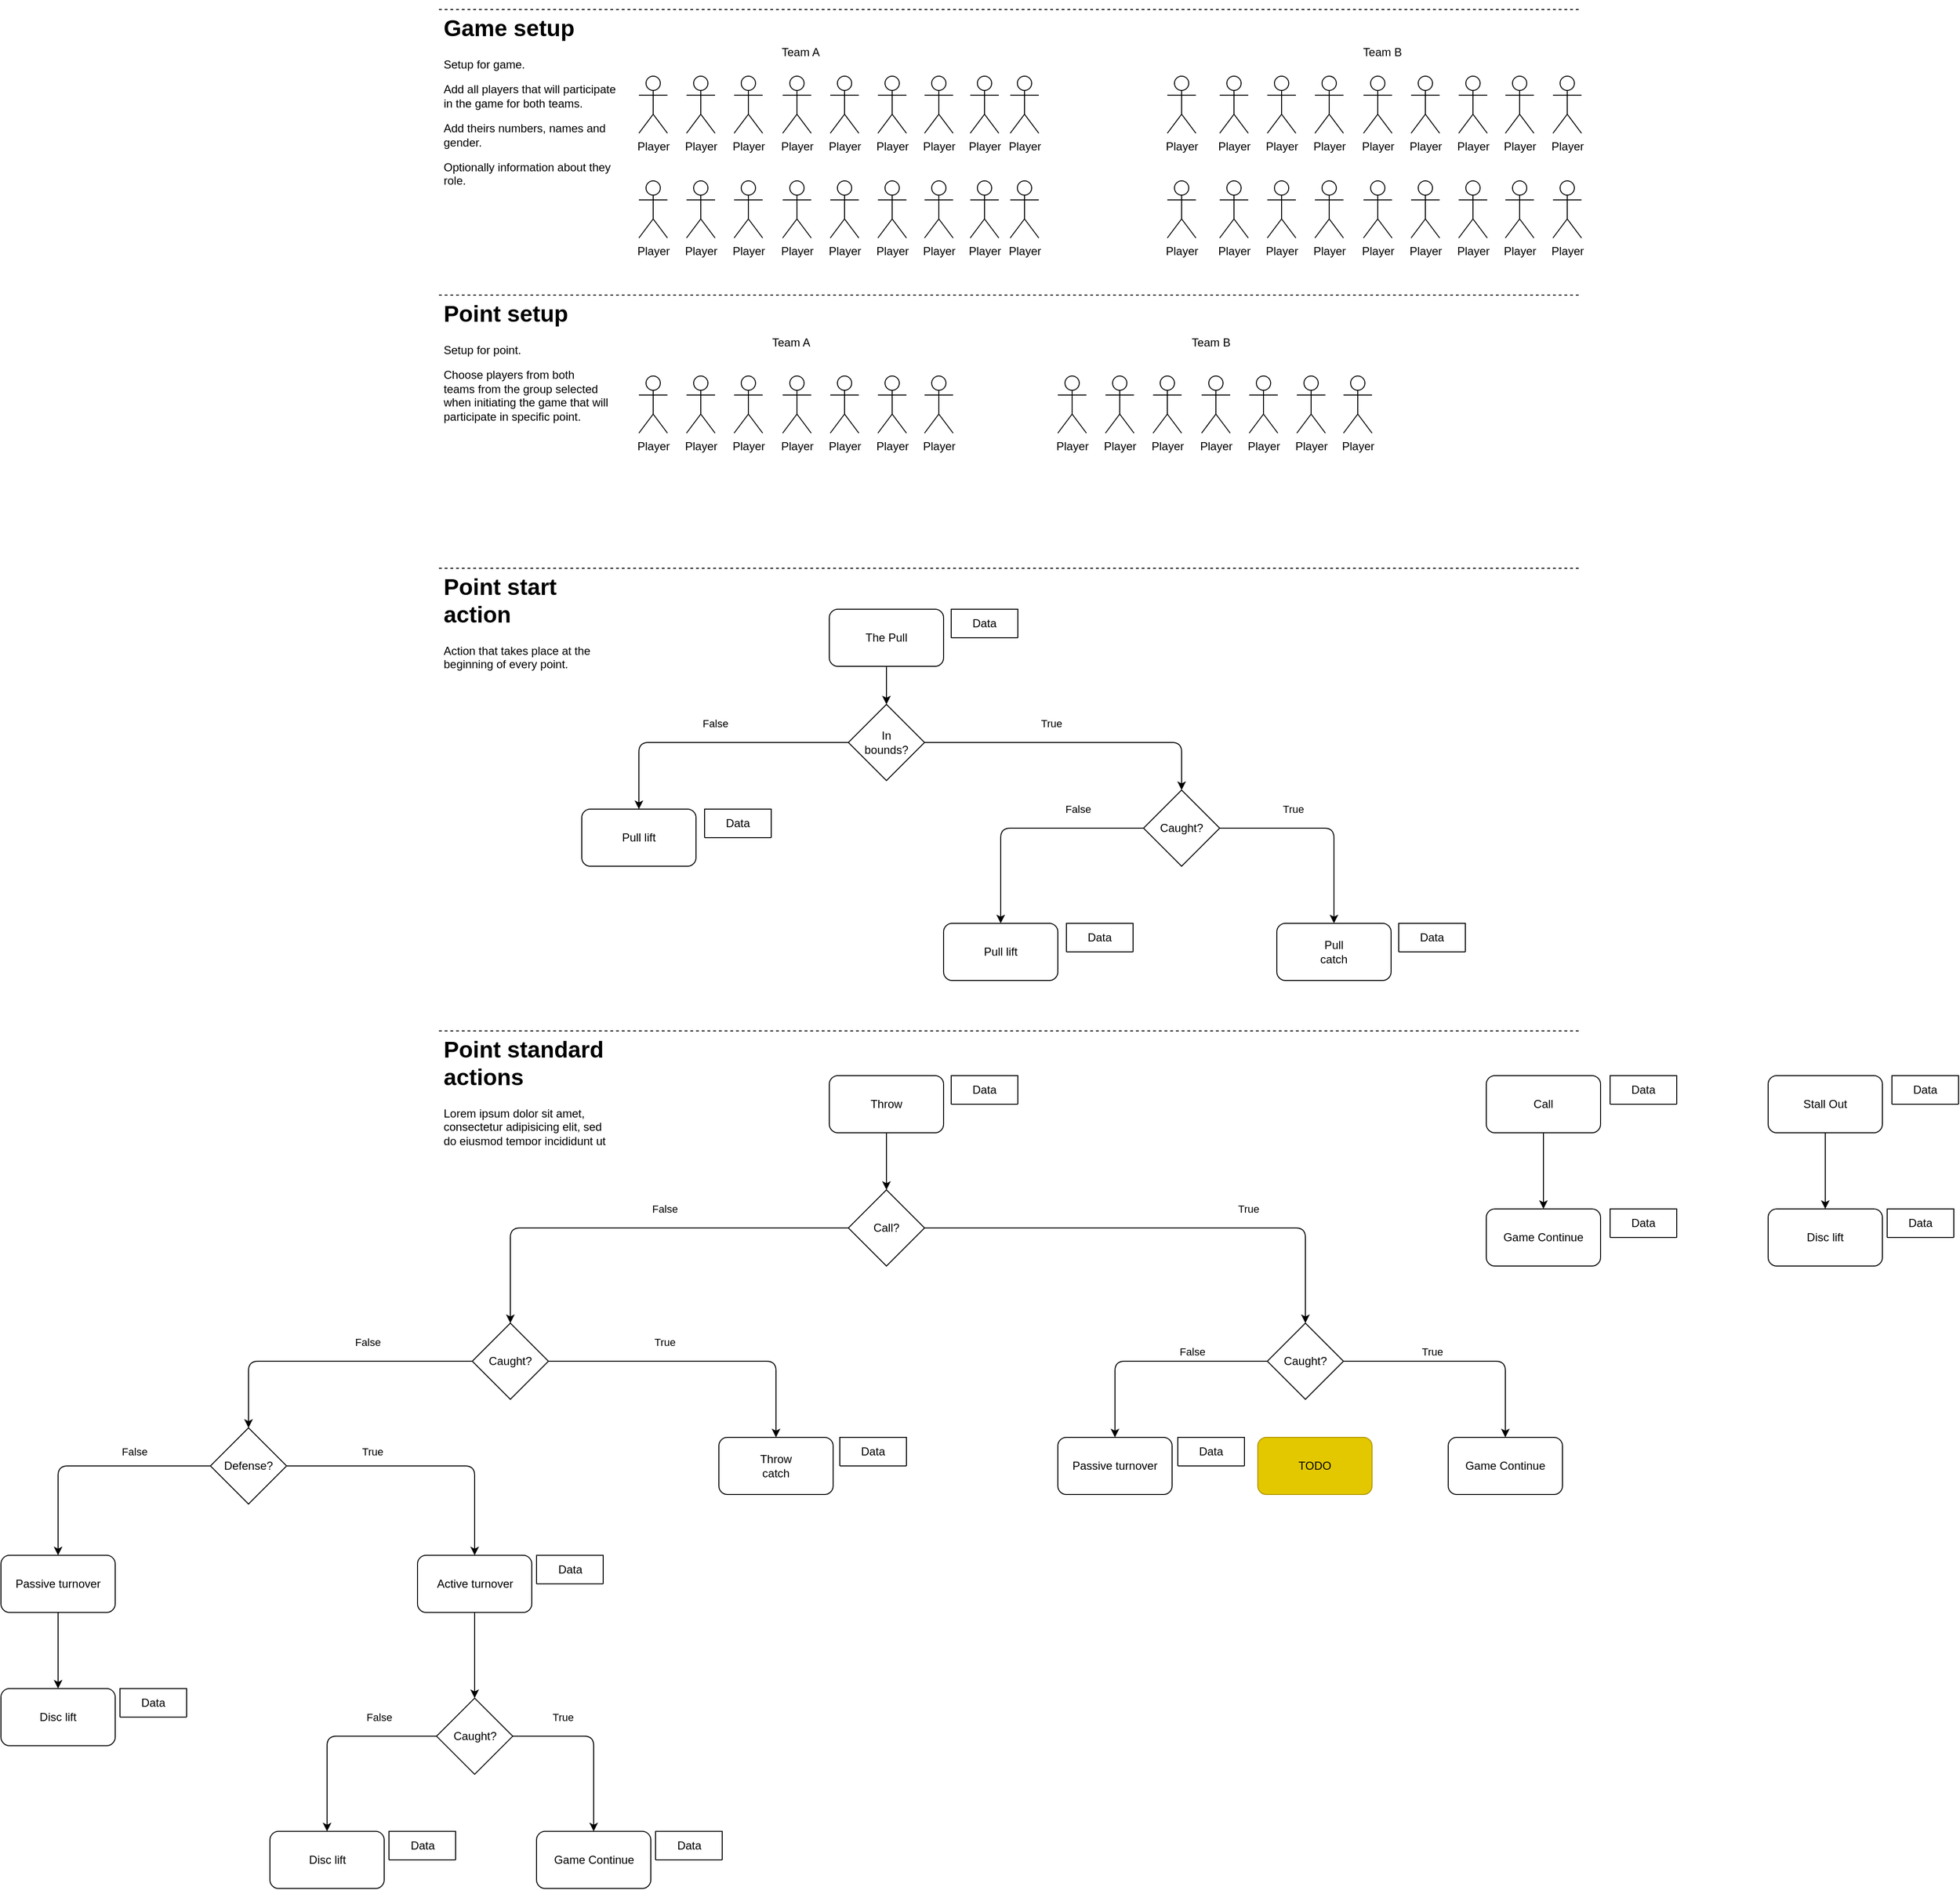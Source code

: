 <mxfile>
    <diagram id="TsnM5-IJDgOnN48OshSX" name="Overview">
        <mxGraphModel dx="3252" dy="2976" grid="1" gridSize="10" guides="1" tooltips="1" connect="1" arrows="1" fold="1" page="0" pageScale="1" pageWidth="827" pageHeight="1169" math="0" shadow="0">
            <root>
                <mxCell id="0"/>
                <mxCell id="1" parent="0"/>
                <mxCell id="7ix2KAI7kCTPjR5zb3OR-1" value="&lt;h1&gt;Point start action&lt;/h1&gt;&lt;p&gt;Action that takes place at the beginning of every point.&lt;/p&gt;" style="text;html=1;strokeColor=none;fillColor=none;spacing=5;spacingTop=-20;whiteSpace=wrap;overflow=hidden;rounded=0;" vertex="1" parent="1">
                    <mxGeometry x="110" y="117" width="190" height="120" as="geometry"/>
                </mxCell>
                <mxCell id="7ix2KAI7kCTPjR5zb3OR-10" style="edgeStyle=orthogonalEdgeStyle;html=1;entryX=0.5;entryY=0;entryDx=0;entryDy=0;exitX=0;exitY=0.5;exitDx=0;exitDy=0;" edge="1" parent="1" source="7ix2KAI7kCTPjR5zb3OR-21" target="7ix2KAI7kCTPjR5zb3OR-3">
                    <mxGeometry relative="1" as="geometry">
                        <Array as="points">
                            <mxPoint x="320" y="300"/>
                        </Array>
                    </mxGeometry>
                </mxCell>
                <mxCell id="7ix2KAI7kCTPjR5zb3OR-25" value="False" style="edgeLabel;html=1;align=center;verticalAlign=middle;resizable=0;points=[];" vertex="1" connectable="0" parent="7ix2KAI7kCTPjR5zb3OR-10">
                    <mxGeometry x="-0.432" y="3" relative="1" as="geometry">
                        <mxPoint x="-58" y="-23" as="offset"/>
                    </mxGeometry>
                </mxCell>
                <mxCell id="7ix2KAI7kCTPjR5zb3OR-22" style="edgeStyle=orthogonalEdgeStyle;html=1;entryX=0.5;entryY=0;entryDx=0;entryDy=0;" edge="1" parent="1" source="7ix2KAI7kCTPjR5zb3OR-2" target="7ix2KAI7kCTPjR5zb3OR-21">
                    <mxGeometry relative="1" as="geometry"/>
                </mxCell>
                <mxCell id="7ix2KAI7kCTPjR5zb3OR-2" value="The Pull" style="rounded=1;whiteSpace=wrap;html=1;" vertex="1" parent="1">
                    <mxGeometry x="520" y="160" width="120" height="60" as="geometry"/>
                </mxCell>
                <mxCell id="7ix2KAI7kCTPjR5zb3OR-3" value="Pull lift" style="rounded=1;whiteSpace=wrap;html=1;" vertex="1" parent="1">
                    <mxGeometry x="260" y="370" width="120" height="60" as="geometry"/>
                </mxCell>
                <mxCell id="7ix2KAI7kCTPjR5zb3OR-4" value="Data" style="swimlane;fontStyle=0;childLayout=stackLayout;horizontal=1;startSize=30;horizontalStack=0;resizeParent=1;resizeParentMax=0;resizeLast=0;collapsible=1;marginBottom=0;whiteSpace=wrap;html=1;" vertex="1" collapsed="1" parent="1">
                    <mxGeometry x="648" y="160" width="70" height="30" as="geometry">
                        <mxRectangle x="660" y="160" width="140" height="120" as="alternateBounds"/>
                    </mxGeometry>
                </mxCell>
                <mxCell id="7ix2KAI7kCTPjR5zb3OR-5" value="team:str" style="text;strokeColor=none;fillColor=none;align=left;verticalAlign=middle;spacingLeft=4;spacingRight=4;overflow=hidden;points=[[0,0.5],[1,0.5]];portConstraint=eastwest;rotatable=0;whiteSpace=wrap;html=1;" vertex="1" parent="7ix2KAI7kCTPjR5zb3OR-4">
                    <mxGeometry y="30" width="140" height="30" as="geometry"/>
                </mxCell>
                <mxCell id="7ix2KAI7kCTPjR5zb3OR-9" value="player:int" style="text;strokeColor=none;fillColor=none;align=left;verticalAlign=middle;spacingLeft=4;spacingRight=4;overflow=hidden;points=[[0,0.5],[1,0.5]];portConstraint=eastwest;rotatable=0;whiteSpace=wrap;html=1;" vertex="1" parent="7ix2KAI7kCTPjR5zb3OR-4">
                    <mxGeometry y="60" width="140" height="30" as="geometry"/>
                </mxCell>
                <mxCell id="7ix2KAI7kCTPjR5zb3OR-8" value="in_bounds:bool" style="text;strokeColor=none;fillColor=none;align=left;verticalAlign=middle;spacingLeft=4;spacingRight=4;overflow=hidden;points=[[0,0.5],[1,0.5]];portConstraint=eastwest;rotatable=0;whiteSpace=wrap;html=1;" vertex="1" parent="7ix2KAI7kCTPjR5zb3OR-4">
                    <mxGeometry y="90" width="140" height="30" as="geometry"/>
                </mxCell>
                <mxCell id="7ix2KAI7kCTPjR5zb3OR-11" value="Pull &lt;br&gt;catch" style="rounded=1;whiteSpace=wrap;html=1;" vertex="1" parent="1">
                    <mxGeometry x="990" y="490" width="120" height="60" as="geometry"/>
                </mxCell>
                <mxCell id="7ix2KAI7kCTPjR5zb3OR-13" value="Data" style="swimlane;fontStyle=0;childLayout=stackLayout;horizontal=1;startSize=30;horizontalStack=0;resizeParent=1;resizeParentMax=0;resizeLast=0;collapsible=1;marginBottom=0;whiteSpace=wrap;html=1;" vertex="1" collapsed="1" parent="1">
                    <mxGeometry x="1118" y="490" width="70" height="30" as="geometry">
                        <mxRectangle x="1118" y="490" width="140" height="90" as="alternateBounds"/>
                    </mxGeometry>
                </mxCell>
                <mxCell id="7ix2KAI7kCTPjR5zb3OR-14" value="team:str" style="text;strokeColor=none;fillColor=none;align=left;verticalAlign=middle;spacingLeft=4;spacingRight=4;overflow=hidden;points=[[0,0.5],[1,0.5]];portConstraint=eastwest;rotatable=0;whiteSpace=wrap;html=1;" vertex="1" parent="7ix2KAI7kCTPjR5zb3OR-13">
                    <mxGeometry y="30" width="140" height="30" as="geometry"/>
                </mxCell>
                <mxCell id="7ix2KAI7kCTPjR5zb3OR-15" value="player:int" style="text;strokeColor=none;fillColor=none;align=left;verticalAlign=middle;spacingLeft=4;spacingRight=4;overflow=hidden;points=[[0,0.5],[1,0.5]];portConstraint=eastwest;rotatable=0;whiteSpace=wrap;html=1;" vertex="1" parent="7ix2KAI7kCTPjR5zb3OR-13">
                    <mxGeometry y="60" width="140" height="30" as="geometry"/>
                </mxCell>
                <mxCell id="7ix2KAI7kCTPjR5zb3OR-17" value="Data" style="swimlane;fontStyle=0;childLayout=stackLayout;horizontal=1;startSize=30;horizontalStack=0;resizeParent=1;resizeParentMax=0;resizeLast=0;collapsible=1;marginBottom=0;whiteSpace=wrap;html=1;" vertex="1" collapsed="1" parent="1">
                    <mxGeometry x="389" y="370" width="70" height="30" as="geometry">
                        <mxRectangle x="389" y="370" width="140" height="120" as="alternateBounds"/>
                    </mxGeometry>
                </mxCell>
                <mxCell id="7ix2KAI7kCTPjR5zb3OR-18" value="team:str" style="text;strokeColor=none;fillColor=none;align=left;verticalAlign=middle;spacingLeft=4;spacingRight=4;overflow=hidden;points=[[0,0.5],[1,0.5]];portConstraint=eastwest;rotatable=0;whiteSpace=wrap;html=1;" vertex="1" parent="7ix2KAI7kCTPjR5zb3OR-17">
                    <mxGeometry y="30" width="140" height="30" as="geometry"/>
                </mxCell>
                <mxCell id="7ix2KAI7kCTPjR5zb3OR-19" value="player:int" style="text;strokeColor=none;fillColor=none;align=left;verticalAlign=middle;spacingLeft=4;spacingRight=4;overflow=hidden;points=[[0,0.5],[1,0.5]];portConstraint=eastwest;rotatable=0;whiteSpace=wrap;html=1;" vertex="1" parent="7ix2KAI7kCTPjR5zb3OR-17">
                    <mxGeometry y="60" width="140" height="30" as="geometry"/>
                </mxCell>
                <mxCell id="7ix2KAI7kCTPjR5zb3OR-20" value="brick:bool" style="text;strokeColor=none;fillColor=none;align=left;verticalAlign=middle;spacingLeft=4;spacingRight=4;overflow=hidden;points=[[0,0.5],[1,0.5]];portConstraint=eastwest;rotatable=0;whiteSpace=wrap;html=1;" vertex="1" parent="7ix2KAI7kCTPjR5zb3OR-17">
                    <mxGeometry y="90" width="140" height="30" as="geometry"/>
                </mxCell>
                <mxCell id="7ix2KAI7kCTPjR5zb3OR-34" value="" style="edgeStyle=orthogonalEdgeStyle;html=1;" edge="1" parent="1" source="7ix2KAI7kCTPjR5zb3OR-21" target="7ix2KAI7kCTPjR5zb3OR-33">
                    <mxGeometry relative="1" as="geometry"/>
                </mxCell>
                <mxCell id="7ix2KAI7kCTPjR5zb3OR-35" value="True" style="edgeLabel;html=1;align=center;verticalAlign=middle;resizable=0;points=[];" vertex="1" connectable="0" parent="7ix2KAI7kCTPjR5zb3OR-34">
                    <mxGeometry x="-0.173" y="4" relative="1" as="geometry">
                        <mxPoint y="-16" as="offset"/>
                    </mxGeometry>
                </mxCell>
                <mxCell id="7ix2KAI7kCTPjR5zb3OR-21" value="In &lt;br&gt;bounds?" style="rhombus;whiteSpace=wrap;html=1;" vertex="1" parent="1">
                    <mxGeometry x="540" y="260" width="80" height="80" as="geometry"/>
                </mxCell>
                <mxCell id="7ix2KAI7kCTPjR5zb3OR-26" value="Pull lift" style="rounded=1;whiteSpace=wrap;html=1;" vertex="1" parent="1">
                    <mxGeometry x="640" y="490" width="120" height="60" as="geometry"/>
                </mxCell>
                <mxCell id="7ix2KAI7kCTPjR5zb3OR-27" value="Data" style="swimlane;fontStyle=0;childLayout=stackLayout;horizontal=1;startSize=30;horizontalStack=0;resizeParent=1;resizeParentMax=0;resizeLast=0;collapsible=1;marginBottom=0;whiteSpace=wrap;html=1;" vertex="1" collapsed="1" parent="1">
                    <mxGeometry x="769" y="490" width="70" height="30" as="geometry">
                        <mxRectangle x="769" y="490" width="140" height="90" as="alternateBounds"/>
                    </mxGeometry>
                </mxCell>
                <mxCell id="7ix2KAI7kCTPjR5zb3OR-28" value="team:str" style="text;strokeColor=none;fillColor=none;align=left;verticalAlign=middle;spacingLeft=4;spacingRight=4;overflow=hidden;points=[[0,0.5],[1,0.5]];portConstraint=eastwest;rotatable=0;whiteSpace=wrap;html=1;" vertex="1" parent="7ix2KAI7kCTPjR5zb3OR-27">
                    <mxGeometry y="30" width="140" height="30" as="geometry"/>
                </mxCell>
                <mxCell id="7ix2KAI7kCTPjR5zb3OR-29" value="player:int" style="text;strokeColor=none;fillColor=none;align=left;verticalAlign=middle;spacingLeft=4;spacingRight=4;overflow=hidden;points=[[0,0.5],[1,0.5]];portConstraint=eastwest;rotatable=0;whiteSpace=wrap;html=1;" vertex="1" parent="7ix2KAI7kCTPjR5zb3OR-27">
                    <mxGeometry y="60" width="140" height="30" as="geometry"/>
                </mxCell>
                <mxCell id="7ix2KAI7kCTPjR5zb3OR-36" style="edgeStyle=orthogonalEdgeStyle;html=1;entryX=0.5;entryY=0;entryDx=0;entryDy=0;" edge="1" parent="1" source="7ix2KAI7kCTPjR5zb3OR-33" target="7ix2KAI7kCTPjR5zb3OR-26">
                    <mxGeometry relative="1" as="geometry"/>
                </mxCell>
                <mxCell id="7ix2KAI7kCTPjR5zb3OR-37" value="False" style="edgeLabel;html=1;align=center;verticalAlign=middle;resizable=0;points=[];" vertex="1" connectable="0" parent="7ix2KAI7kCTPjR5zb3OR-36">
                    <mxGeometry x="-0.227" y="-1" relative="1" as="geometry">
                        <mxPoint x="27" y="-19" as="offset"/>
                    </mxGeometry>
                </mxCell>
                <mxCell id="7ix2KAI7kCTPjR5zb3OR-38" style="edgeStyle=orthogonalEdgeStyle;html=1;" edge="1" parent="1" source="7ix2KAI7kCTPjR5zb3OR-33" target="7ix2KAI7kCTPjR5zb3OR-11">
                    <mxGeometry relative="1" as="geometry"/>
                </mxCell>
                <mxCell id="7ix2KAI7kCTPjR5zb3OR-39" value="True" style="edgeLabel;html=1;align=center;verticalAlign=middle;resizable=0;points=[];" vertex="1" connectable="0" parent="7ix2KAI7kCTPjR5zb3OR-38">
                    <mxGeometry x="-0.299" y="3" relative="1" as="geometry">
                        <mxPoint y="-17" as="offset"/>
                    </mxGeometry>
                </mxCell>
                <mxCell id="7ix2KAI7kCTPjR5zb3OR-33" value="Caught?" style="rhombus;whiteSpace=wrap;html=1;" vertex="1" parent="1">
                    <mxGeometry x="850" y="350" width="80" height="80" as="geometry"/>
                </mxCell>
                <mxCell id="7ix2KAI7kCTPjR5zb3OR-40" value="&lt;h1&gt;Point standard actions&lt;/h1&gt;&lt;p&gt;Lorem ipsum dolor sit amet, consectetur adipisicing elit, sed do eiusmod tempor incididunt ut labore et dolore magna aliqua.&lt;/p&gt;" style="text;html=1;strokeColor=none;fillColor=none;spacing=5;spacingTop=-20;whiteSpace=wrap;overflow=hidden;rounded=0;" vertex="1" parent="1">
                    <mxGeometry x="110" y="603" width="190" height="120" as="geometry"/>
                </mxCell>
                <mxCell id="7ix2KAI7kCTPjR5zb3OR-59" style="edgeStyle=orthogonalEdgeStyle;html=1;entryX=0.5;entryY=0;entryDx=0;entryDy=0;" edge="1" parent="1" source="7ix2KAI7kCTPjR5zb3OR-42" target="7ix2KAI7kCTPjR5zb3OR-108">
                    <mxGeometry relative="1" as="geometry"/>
                </mxCell>
                <mxCell id="7ix2KAI7kCTPjR5zb3OR-42" value="Throw" style="rounded=1;whiteSpace=wrap;html=1;gradientColor=none;" vertex="1" parent="1">
                    <mxGeometry x="520" y="650" width="120" height="60" as="geometry"/>
                </mxCell>
                <mxCell id="7ix2KAI7kCTPjR5zb3OR-120" style="edgeStyle=orthogonalEdgeStyle;html=1;" edge="1" parent="1" source="7ix2KAI7kCTPjR5zb3OR-43" target="7ix2KAI7kCTPjR5zb3OR-116">
                    <mxGeometry relative="1" as="geometry"/>
                </mxCell>
                <mxCell id="7ix2KAI7kCTPjR5zb3OR-43" value="Stall Out" style="rounded=1;whiteSpace=wrap;html=1;" vertex="1" parent="1">
                    <mxGeometry x="1506" y="650" width="120" height="60" as="geometry"/>
                </mxCell>
                <mxCell id="7ix2KAI7kCTPjR5zb3OR-44" value="" style="endArrow=none;dashed=1;html=1;exitX=0;exitY=0;exitDx=0;exitDy=0;" edge="1" parent="1" source="7ix2KAI7kCTPjR5zb3OR-40">
                    <mxGeometry width="50" height="50" relative="1" as="geometry">
                        <mxPoint x="570" y="723" as="sourcePoint"/>
                        <mxPoint x="1307.273" y="603" as="targetPoint"/>
                    </mxGeometry>
                </mxCell>
                <mxCell id="7ix2KAI7kCTPjR5zb3OR-45" value="" style="endArrow=none;dashed=1;html=1;exitX=0;exitY=0;exitDx=0;exitDy=0;" edge="1" parent="1">
                    <mxGeometry width="50" height="50" relative="1" as="geometry">
                        <mxPoint x="110" y="117" as="sourcePoint"/>
                        <mxPoint x="1307.273" y="117" as="targetPoint"/>
                    </mxGeometry>
                </mxCell>
                <mxCell id="7ix2KAI7kCTPjR5zb3OR-46" value="Data" style="swimlane;fontStyle=0;childLayout=stackLayout;horizontal=1;startSize=30;horizontalStack=0;resizeParent=1;resizeParentMax=0;resizeLast=0;collapsible=1;marginBottom=0;whiteSpace=wrap;html=1;" vertex="1" collapsed="1" parent="1">
                    <mxGeometry x="648" y="650" width="70" height="30" as="geometry">
                        <mxRectangle x="648" y="650" width="210" height="150" as="alternateBounds"/>
                    </mxGeometry>
                </mxCell>
                <mxCell id="7ix2KAI7kCTPjR5zb3OR-47" value="team:str" style="text;strokeColor=none;fillColor=none;align=left;verticalAlign=middle;spacingLeft=4;spacingRight=4;overflow=hidden;points=[[0,0.5],[1,0.5]];portConstraint=eastwest;rotatable=0;whiteSpace=wrap;html=1;" vertex="1" parent="7ix2KAI7kCTPjR5zb3OR-46">
                    <mxGeometry y="30" width="210" height="30" as="geometry"/>
                </mxCell>
                <mxCell id="7ix2KAI7kCTPjR5zb3OR-48" value="player:int" style="text;strokeColor=none;fillColor=none;align=left;verticalAlign=middle;spacingLeft=4;spacingRight=4;overflow=hidden;points=[[0,0.5],[1,0.5]];portConstraint=eastwest;rotatable=0;whiteSpace=wrap;html=1;" vertex="1" parent="7ix2KAI7kCTPjR5zb3OR-46">
                    <mxGeometry y="60" width="210" height="30" as="geometry"/>
                </mxCell>
                <mxCell id="7ix2KAI7kCTPjR5zb3OR-49" value="throw_type:enum" style="text;strokeColor=none;fillColor=none;align=left;verticalAlign=middle;spacingLeft=4;spacingRight=4;overflow=hidden;points=[[0,0.5],[1,0.5]];portConstraint=eastwest;rotatable=0;whiteSpace=wrap;html=1;" vertex="1" parent="7ix2KAI7kCTPjR5zb3OR-46">
                    <mxGeometry y="90" width="210" height="30" as="geometry"/>
                </mxCell>
                <mxCell id="7ix2KAI7kCTPjR5zb3OR-54" value="direction:Literal[&quot;backward&quot;,&quot;forward&quot;]" style="text;strokeColor=none;fillColor=none;align=left;verticalAlign=middle;spacingLeft=4;spacingRight=4;overflow=hidden;points=[[0,0.5],[1,0.5]];portConstraint=eastwest;rotatable=0;whiteSpace=wrap;html=1;" vertex="1" parent="7ix2KAI7kCTPjR5zb3OR-46">
                    <mxGeometry y="120" width="210" height="30" as="geometry"/>
                </mxCell>
                <mxCell id="7ix2KAI7kCTPjR5zb3OR-50" value="Data" style="swimlane;fontStyle=0;childLayout=stackLayout;horizontal=1;startSize=30;horizontalStack=0;resizeParent=1;resizeParentMax=0;resizeLast=0;collapsible=1;marginBottom=0;whiteSpace=wrap;html=1;" vertex="1" collapsed="1" parent="1">
                    <mxGeometry x="1636" y="650" width="70" height="30" as="geometry">
                        <mxRectangle x="1636" y="650" width="140" height="90" as="alternateBounds"/>
                    </mxGeometry>
                </mxCell>
                <mxCell id="7ix2KAI7kCTPjR5zb3OR-51" value="team:str" style="text;strokeColor=none;fillColor=none;align=left;verticalAlign=middle;spacingLeft=4;spacingRight=4;overflow=hidden;points=[[0,0.5],[1,0.5]];portConstraint=eastwest;rotatable=0;whiteSpace=wrap;html=1;" vertex="1" parent="7ix2KAI7kCTPjR5zb3OR-50">
                    <mxGeometry y="30" width="140" height="30" as="geometry"/>
                </mxCell>
                <mxCell id="7ix2KAI7kCTPjR5zb3OR-52" value="player:int" style="text;strokeColor=none;fillColor=none;align=left;verticalAlign=middle;spacingLeft=4;spacingRight=4;overflow=hidden;points=[[0,0.5],[1,0.5]];portConstraint=eastwest;rotatable=0;whiteSpace=wrap;html=1;" vertex="1" parent="7ix2KAI7kCTPjR5zb3OR-50">
                    <mxGeometry y="60" width="140" height="30" as="geometry"/>
                </mxCell>
                <mxCell id="7ix2KAI7kCTPjR5zb3OR-61" value="" style="edgeStyle=orthogonalEdgeStyle;html=1;" edge="1" parent="1" source="7ix2KAI7kCTPjR5zb3OR-58" target="7ix2KAI7kCTPjR5zb3OR-60">
                    <mxGeometry relative="1" as="geometry"/>
                </mxCell>
                <mxCell id="7ix2KAI7kCTPjR5zb3OR-62" value="False" style="edgeLabel;html=1;align=center;verticalAlign=middle;resizable=0;points=[];" vertex="1" connectable="0" parent="7ix2KAI7kCTPjR5zb3OR-61">
                    <mxGeometry x="-0.268" y="2" relative="1" as="geometry">
                        <mxPoint x="1" y="-22" as="offset"/>
                    </mxGeometry>
                </mxCell>
                <mxCell id="7ix2KAI7kCTPjR5zb3OR-64" style="edgeStyle=orthogonalEdgeStyle;html=1;" edge="1" parent="1" source="7ix2KAI7kCTPjR5zb3OR-58" target="7ix2KAI7kCTPjR5zb3OR-66">
                    <mxGeometry relative="1" as="geometry">
                        <mxPoint x="460.947" y="1010" as="targetPoint"/>
                    </mxGeometry>
                </mxCell>
                <mxCell id="7ix2KAI7kCTPjR5zb3OR-65" value="True" style="edgeLabel;html=1;align=center;verticalAlign=middle;resizable=0;points=[];" vertex="1" connectable="0" parent="7ix2KAI7kCTPjR5zb3OR-64">
                    <mxGeometry x="-0.239" y="-4" relative="1" as="geometry">
                        <mxPoint y="-24" as="offset"/>
                    </mxGeometry>
                </mxCell>
                <mxCell id="7ix2KAI7kCTPjR5zb3OR-58" value="Caught?" style="rhombus;whiteSpace=wrap;html=1;" vertex="1" parent="1">
                    <mxGeometry x="145" y="910" width="80" height="80" as="geometry"/>
                </mxCell>
                <mxCell id="7ix2KAI7kCTPjR5zb3OR-71" style="edgeStyle=orthogonalEdgeStyle;html=1;exitX=1;exitY=0.5;exitDx=0;exitDy=0;entryX=0.5;entryY=0;entryDx=0;entryDy=0;" edge="1" parent="1" source="7ix2KAI7kCTPjR5zb3OR-60" target="7ix2KAI7kCTPjR5zb3OR-70">
                    <mxGeometry relative="1" as="geometry"/>
                </mxCell>
                <mxCell id="7ix2KAI7kCTPjR5zb3OR-72" value="True" style="edgeLabel;html=1;align=center;verticalAlign=middle;resizable=0;points=[];" vertex="1" connectable="0" parent="7ix2KAI7kCTPjR5zb3OR-71">
                    <mxGeometry x="-0.117" y="2" relative="1" as="geometry">
                        <mxPoint x="-39" y="-13" as="offset"/>
                    </mxGeometry>
                </mxCell>
                <mxCell id="7ix2KAI7kCTPjR5zb3OR-74" style="edgeStyle=orthogonalEdgeStyle;html=1;" edge="1" parent="1" source="7ix2KAI7kCTPjR5zb3OR-60" target="7ix2KAI7kCTPjR5zb3OR-73">
                    <mxGeometry relative="1" as="geometry"/>
                </mxCell>
                <mxCell id="7ix2KAI7kCTPjR5zb3OR-75" value="False" style="edgeLabel;html=1;align=center;verticalAlign=middle;resizable=0;points=[];" vertex="1" connectable="0" parent="7ix2KAI7kCTPjR5zb3OR-74">
                    <mxGeometry x="-0.087" y="2" relative="1" as="geometry">
                        <mxPoint x="36" y="-17" as="offset"/>
                    </mxGeometry>
                </mxCell>
                <mxCell id="7ix2KAI7kCTPjR5zb3OR-60" value="Defense?" style="rhombus;whiteSpace=wrap;html=1;" vertex="1" parent="1">
                    <mxGeometry x="-130" y="1020" width="80" height="80" as="geometry"/>
                </mxCell>
                <mxCell id="7ix2KAI7kCTPjR5zb3OR-66" value="Throw &lt;br&gt;catch" style="rounded=1;whiteSpace=wrap;html=1;" vertex="1" parent="1">
                    <mxGeometry x="404" y="1030" width="120" height="60" as="geometry"/>
                </mxCell>
                <mxCell id="7ix2KAI7kCTPjR5zb3OR-67" value="Data" style="swimlane;fontStyle=0;childLayout=stackLayout;horizontal=1;startSize=30;horizontalStack=0;resizeParent=1;resizeParentMax=0;resizeLast=0;collapsible=1;marginBottom=0;whiteSpace=wrap;html=1;" vertex="1" collapsed="1" parent="1">
                    <mxGeometry x="531" y="1030" width="70" height="30" as="geometry">
                        <mxRectangle x="531" y="1030" width="140" height="90" as="alternateBounds"/>
                    </mxGeometry>
                </mxCell>
                <mxCell id="7ix2KAI7kCTPjR5zb3OR-68" value="team:str" style="text;strokeColor=none;fillColor=none;align=left;verticalAlign=middle;spacingLeft=4;spacingRight=4;overflow=hidden;points=[[0,0.5],[1,0.5]];portConstraint=eastwest;rotatable=0;whiteSpace=wrap;html=1;" vertex="1" parent="7ix2KAI7kCTPjR5zb3OR-67">
                    <mxGeometry y="30" width="140" height="30" as="geometry"/>
                </mxCell>
                <mxCell id="7ix2KAI7kCTPjR5zb3OR-69" value="player:int" style="text;strokeColor=none;fillColor=none;align=left;verticalAlign=middle;spacingLeft=4;spacingRight=4;overflow=hidden;points=[[0,0.5],[1,0.5]];portConstraint=eastwest;rotatable=0;whiteSpace=wrap;html=1;" vertex="1" parent="7ix2KAI7kCTPjR5zb3OR-67">
                    <mxGeometry y="60" width="140" height="30" as="geometry"/>
                </mxCell>
                <mxCell id="7ix2KAI7kCTPjR5zb3OR-85" style="edgeStyle=orthogonalEdgeStyle;html=1;entryX=0.5;entryY=0;entryDx=0;entryDy=0;" edge="1" parent="1" source="7ix2KAI7kCTPjR5zb3OR-70" target="7ix2KAI7kCTPjR5zb3OR-84">
                    <mxGeometry relative="1" as="geometry"/>
                </mxCell>
                <mxCell id="7ix2KAI7kCTPjR5zb3OR-70" value="Active turnover" style="rounded=1;whiteSpace=wrap;html=1;" vertex="1" parent="1">
                    <mxGeometry x="87.5" y="1153.92" width="120" height="60" as="geometry"/>
                </mxCell>
                <mxCell id="7ix2KAI7kCTPjR5zb3OR-103" style="edgeStyle=orthogonalEdgeStyle;html=1;entryX=0.5;entryY=0;entryDx=0;entryDy=0;" edge="1" parent="1" source="7ix2KAI7kCTPjR5zb3OR-73" target="7ix2KAI7kCTPjR5zb3OR-99">
                    <mxGeometry relative="1" as="geometry"/>
                </mxCell>
                <mxCell id="7ix2KAI7kCTPjR5zb3OR-73" value="Passive turnover" style="rounded=1;whiteSpace=wrap;html=1;" vertex="1" parent="1">
                    <mxGeometry x="-350" y="1153.92" width="120" height="60" as="geometry"/>
                </mxCell>
                <mxCell id="7ix2KAI7kCTPjR5zb3OR-80" value="Data" style="swimlane;fontStyle=0;childLayout=stackLayout;horizontal=1;startSize=30;horizontalStack=0;resizeParent=1;resizeParentMax=0;resizeLast=0;collapsible=1;marginBottom=0;whiteSpace=wrap;html=1;" vertex="1" collapsed="1" parent="1">
                    <mxGeometry x="212.5" y="1153.92" width="70" height="30" as="geometry">
                        <mxRectangle x="212.5" y="1153.92" width="140" height="120" as="alternateBounds"/>
                    </mxGeometry>
                </mxCell>
                <mxCell id="7ix2KAI7kCTPjR5zb3OR-81" value="team:str" style="text;strokeColor=none;fillColor=none;align=left;verticalAlign=middle;spacingLeft=4;spacingRight=4;overflow=hidden;points=[[0,0.5],[1,0.5]];portConstraint=eastwest;rotatable=0;whiteSpace=wrap;html=1;" vertex="1" parent="7ix2KAI7kCTPjR5zb3OR-80">
                    <mxGeometry y="30" width="140" height="30" as="geometry"/>
                </mxCell>
                <mxCell id="7ix2KAI7kCTPjR5zb3OR-82" value="player:int" style="text;strokeColor=none;fillColor=none;align=left;verticalAlign=middle;spacingLeft=4;spacingRight=4;overflow=hidden;points=[[0,0.5],[1,0.5]];portConstraint=eastwest;rotatable=0;whiteSpace=wrap;html=1;" vertex="1" parent="7ix2KAI7kCTPjR5zb3OR-80">
                    <mxGeometry y="60" width="140" height="30" as="geometry"/>
                </mxCell>
                <mxCell id="7ix2KAI7kCTPjR5zb3OR-83" value="defense_type:enum" style="text;strokeColor=none;fillColor=none;align=left;verticalAlign=middle;spacingLeft=4;spacingRight=4;overflow=hidden;points=[[0,0.5],[1,0.5]];portConstraint=eastwest;rotatable=0;whiteSpace=wrap;html=1;" vertex="1" parent="7ix2KAI7kCTPjR5zb3OR-80">
                    <mxGeometry y="90" width="140" height="30" as="geometry"/>
                </mxCell>
                <mxCell id="7ix2KAI7kCTPjR5zb3OR-88" style="edgeStyle=orthogonalEdgeStyle;html=1;" edge="1" parent="1" source="7ix2KAI7kCTPjR5zb3OR-84" target="7ix2KAI7kCTPjR5zb3OR-86">
                    <mxGeometry relative="1" as="geometry"/>
                </mxCell>
                <mxCell id="7ix2KAI7kCTPjR5zb3OR-91" value="False" style="edgeLabel;html=1;align=center;verticalAlign=middle;resizable=0;points=[];" vertex="1" connectable="0" parent="7ix2KAI7kCTPjR5zb3OR-88">
                    <mxGeometry x="-0.437" relative="1" as="geometry">
                        <mxPoint y="-20" as="offset"/>
                    </mxGeometry>
                </mxCell>
                <mxCell id="7ix2KAI7kCTPjR5zb3OR-89" style="edgeStyle=orthogonalEdgeStyle;html=1;" edge="1" parent="1" source="7ix2KAI7kCTPjR5zb3OR-84" target="7ix2KAI7kCTPjR5zb3OR-87">
                    <mxGeometry relative="1" as="geometry"/>
                </mxCell>
                <mxCell id="7ix2KAI7kCTPjR5zb3OR-90" value="True" style="edgeLabel;html=1;align=center;verticalAlign=middle;resizable=0;points=[];" vertex="1" connectable="0" parent="7ix2KAI7kCTPjR5zb3OR-89">
                    <mxGeometry x="-0.433" y="2" relative="1" as="geometry">
                        <mxPoint y="-18" as="offset"/>
                    </mxGeometry>
                </mxCell>
                <mxCell id="7ix2KAI7kCTPjR5zb3OR-84" value="Caught?" style="rhombus;whiteSpace=wrap;html=1;" vertex="1" parent="1">
                    <mxGeometry x="107.5" y="1303.92" width="80" height="80" as="geometry"/>
                </mxCell>
                <mxCell id="7ix2KAI7kCTPjR5zb3OR-86" value="Disc lift" style="rounded=1;whiteSpace=wrap;html=1;" vertex="1" parent="1">
                    <mxGeometry x="-67.5" y="1443.92" width="120" height="60" as="geometry"/>
                </mxCell>
                <mxCell id="7ix2KAI7kCTPjR5zb3OR-87" value="Game Continue" style="rounded=1;whiteSpace=wrap;html=1;" vertex="1" parent="1">
                    <mxGeometry x="212.5" y="1443.92" width="120" height="60" as="geometry"/>
                </mxCell>
                <mxCell id="7ix2KAI7kCTPjR5zb3OR-92" value="Data" style="swimlane;fontStyle=0;childLayout=stackLayout;horizontal=1;startSize=30;horizontalStack=0;resizeParent=1;resizeParentMax=0;resizeLast=0;collapsible=1;marginBottom=0;whiteSpace=wrap;html=1;" vertex="1" collapsed="1" parent="1">
                    <mxGeometry x="337.5" y="1443.92" width="70" height="30" as="geometry">
                        <mxRectangle x="337.5" y="1443.92" width="140" height="90" as="alternateBounds"/>
                    </mxGeometry>
                </mxCell>
                <mxCell id="7ix2KAI7kCTPjR5zb3OR-93" value="team:str" style="text;strokeColor=none;fillColor=none;align=left;verticalAlign=middle;spacingLeft=4;spacingRight=4;overflow=hidden;points=[[0,0.5],[1,0.5]];portConstraint=eastwest;rotatable=0;whiteSpace=wrap;html=1;" vertex="1" parent="7ix2KAI7kCTPjR5zb3OR-92">
                    <mxGeometry y="30" width="140" height="30" as="geometry"/>
                </mxCell>
                <mxCell id="7ix2KAI7kCTPjR5zb3OR-94" value="player:int" style="text;strokeColor=none;fillColor=none;align=left;verticalAlign=middle;spacingLeft=4;spacingRight=4;overflow=hidden;points=[[0,0.5],[1,0.5]];portConstraint=eastwest;rotatable=0;whiteSpace=wrap;html=1;" vertex="1" parent="7ix2KAI7kCTPjR5zb3OR-92">
                    <mxGeometry y="60" width="140" height="30" as="geometry"/>
                </mxCell>
                <mxCell id="7ix2KAI7kCTPjR5zb3OR-96" value="Data" style="swimlane;fontStyle=0;childLayout=stackLayout;horizontal=1;startSize=30;horizontalStack=0;resizeParent=1;resizeParentMax=0;resizeLast=0;collapsible=1;marginBottom=0;whiteSpace=wrap;html=1;" vertex="1" collapsed="1" parent="1">
                    <mxGeometry x="57.5" y="1443.92" width="70" height="30" as="geometry">
                        <mxRectangle x="87.5" y="1443.92" width="140" height="90" as="alternateBounds"/>
                    </mxGeometry>
                </mxCell>
                <mxCell id="7ix2KAI7kCTPjR5zb3OR-97" value="team:str" style="text;strokeColor=none;fillColor=none;align=left;verticalAlign=middle;spacingLeft=4;spacingRight=4;overflow=hidden;points=[[0,0.5],[1,0.5]];portConstraint=eastwest;rotatable=0;whiteSpace=wrap;html=1;" vertex="1" parent="7ix2KAI7kCTPjR5zb3OR-96">
                    <mxGeometry y="30" width="140" height="30" as="geometry"/>
                </mxCell>
                <mxCell id="7ix2KAI7kCTPjR5zb3OR-98" value="player:int" style="text;strokeColor=none;fillColor=none;align=left;verticalAlign=middle;spacingLeft=4;spacingRight=4;overflow=hidden;points=[[0,0.5],[1,0.5]];portConstraint=eastwest;rotatable=0;whiteSpace=wrap;html=1;" vertex="1" parent="7ix2KAI7kCTPjR5zb3OR-96">
                    <mxGeometry y="60" width="140" height="30" as="geometry"/>
                </mxCell>
                <mxCell id="7ix2KAI7kCTPjR5zb3OR-99" value="Disc lift" style="rounded=1;whiteSpace=wrap;html=1;" vertex="1" parent="1">
                    <mxGeometry x="-350" y="1293.92" width="120" height="60" as="geometry"/>
                </mxCell>
                <mxCell id="7ix2KAI7kCTPjR5zb3OR-100" value="Data" style="swimlane;fontStyle=0;childLayout=stackLayout;horizontal=1;startSize=30;horizontalStack=0;resizeParent=1;resizeParentMax=0;resizeLast=0;collapsible=1;marginBottom=0;whiteSpace=wrap;html=1;" vertex="1" collapsed="1" parent="1">
                    <mxGeometry x="-225" y="1293.92" width="70" height="30" as="geometry">
                        <mxRectangle x="-225" y="1293.92" width="140" height="90" as="alternateBounds"/>
                    </mxGeometry>
                </mxCell>
                <mxCell id="7ix2KAI7kCTPjR5zb3OR-101" value="team:str" style="text;strokeColor=none;fillColor=none;align=left;verticalAlign=middle;spacingLeft=4;spacingRight=4;overflow=hidden;points=[[0,0.5],[1,0.5]];portConstraint=eastwest;rotatable=0;whiteSpace=wrap;html=1;" vertex="1" parent="7ix2KAI7kCTPjR5zb3OR-100">
                    <mxGeometry y="30" width="140" height="30" as="geometry"/>
                </mxCell>
                <mxCell id="7ix2KAI7kCTPjR5zb3OR-102" value="player:int" style="text;strokeColor=none;fillColor=none;align=left;verticalAlign=middle;spacingLeft=4;spacingRight=4;overflow=hidden;points=[[0,0.5],[1,0.5]];portConstraint=eastwest;rotatable=0;whiteSpace=wrap;html=1;" vertex="1" parent="7ix2KAI7kCTPjR5zb3OR-100">
                    <mxGeometry y="60" width="140" height="30" as="geometry"/>
                </mxCell>
                <mxCell id="7ix2KAI7kCTPjR5zb3OR-111" style="edgeStyle=orthogonalEdgeStyle;html=1;" edge="1" parent="1" source="7ix2KAI7kCTPjR5zb3OR-108" target="7ix2KAI7kCTPjR5zb3OR-58">
                    <mxGeometry relative="1" as="geometry"/>
                </mxCell>
                <mxCell id="7ix2KAI7kCTPjR5zb3OR-112" value="False" style="edgeLabel;html=1;align=center;verticalAlign=middle;resizable=0;points=[];" vertex="1" connectable="0" parent="7ix2KAI7kCTPjR5zb3OR-111">
                    <mxGeometry x="-0.151" y="2" relative="1" as="geometry">
                        <mxPoint y="-22" as="offset"/>
                    </mxGeometry>
                </mxCell>
                <mxCell id="7ix2KAI7kCTPjR5zb3OR-114" style="edgeStyle=orthogonalEdgeStyle;html=1;entryX=0.5;entryY=0;entryDx=0;entryDy=0;" edge="1" parent="1" source="7ix2KAI7kCTPjR5zb3OR-108" target="7ix2KAI7kCTPjR5zb3OR-113">
                    <mxGeometry relative="1" as="geometry"/>
                </mxCell>
                <mxCell id="7ix2KAI7kCTPjR5zb3OR-115" value="True" style="edgeLabel;html=1;align=center;verticalAlign=middle;resizable=0;points=[];" vertex="1" connectable="0" parent="7ix2KAI7kCTPjR5zb3OR-114">
                    <mxGeometry x="0.135" y="-1" relative="1" as="geometry">
                        <mxPoint x="56" y="-21" as="offset"/>
                    </mxGeometry>
                </mxCell>
                <mxCell id="7ix2KAI7kCTPjR5zb3OR-108" value="Call?" style="rhombus;whiteSpace=wrap;html=1;" vertex="1" parent="1">
                    <mxGeometry x="540" y="770" width="80" height="80" as="geometry"/>
                </mxCell>
                <mxCell id="AG_lz8beOR3IgqdVukIY-2" style="edgeStyle=orthogonalEdgeStyle;html=1;" edge="1" parent="1" source="7ix2KAI7kCTPjR5zb3OR-113" target="AG_lz8beOR3IgqdVukIY-1">
                    <mxGeometry relative="1" as="geometry"/>
                </mxCell>
                <mxCell id="AG_lz8beOR3IgqdVukIY-10" value="True" style="edgeLabel;html=1;align=center;verticalAlign=middle;resizable=0;points=[];" vertex="1" connectable="0" parent="AG_lz8beOR3IgqdVukIY-2">
                    <mxGeometry x="-0.123" y="-2" relative="1" as="geometry">
                        <mxPoint x="-17" y="-12" as="offset"/>
                    </mxGeometry>
                </mxCell>
                <mxCell id="AG_lz8beOR3IgqdVukIY-4" style="edgeStyle=orthogonalEdgeStyle;html=1;" edge="1" parent="1" source="7ix2KAI7kCTPjR5zb3OR-113" target="AG_lz8beOR3IgqdVukIY-3">
                    <mxGeometry relative="1" as="geometry"/>
                </mxCell>
                <mxCell id="AG_lz8beOR3IgqdVukIY-9" value="False" style="edgeLabel;html=1;align=center;verticalAlign=middle;resizable=0;points=[];" vertex="1" connectable="0" parent="AG_lz8beOR3IgqdVukIY-4">
                    <mxGeometry x="-0.34" y="-3" relative="1" as="geometry">
                        <mxPoint y="-7" as="offset"/>
                    </mxGeometry>
                </mxCell>
                <mxCell id="7ix2KAI7kCTPjR5zb3OR-113" value="Caught?" style="rhombus;whiteSpace=wrap;html=1;" vertex="1" parent="1">
                    <mxGeometry x="980" y="910" width="80" height="80" as="geometry"/>
                </mxCell>
                <mxCell id="7ix2KAI7kCTPjR5zb3OR-116" value="Disc lift" style="rounded=1;whiteSpace=wrap;html=1;" vertex="1" parent="1">
                    <mxGeometry x="1506" y="790" width="120" height="60" as="geometry"/>
                </mxCell>
                <mxCell id="7ix2KAI7kCTPjR5zb3OR-117" value="Data" style="swimlane;fontStyle=0;childLayout=stackLayout;horizontal=1;startSize=30;horizontalStack=0;resizeParent=1;resizeParentMax=0;resizeLast=0;collapsible=1;marginBottom=0;whiteSpace=wrap;html=1;" vertex="1" collapsed="1" parent="1">
                    <mxGeometry x="1631" y="790" width="70" height="30" as="geometry">
                        <mxRectangle x="1535" y="790" width="140" height="90" as="alternateBounds"/>
                    </mxGeometry>
                </mxCell>
                <mxCell id="7ix2KAI7kCTPjR5zb3OR-118" value="team:str" style="text;strokeColor=none;fillColor=none;align=left;verticalAlign=middle;spacingLeft=4;spacingRight=4;overflow=hidden;points=[[0,0.5],[1,0.5]];portConstraint=eastwest;rotatable=0;whiteSpace=wrap;html=1;" vertex="1" parent="7ix2KAI7kCTPjR5zb3OR-117">
                    <mxGeometry y="30" width="140" height="30" as="geometry"/>
                </mxCell>
                <mxCell id="7ix2KAI7kCTPjR5zb3OR-119" value="player:int" style="text;strokeColor=none;fillColor=none;align=left;verticalAlign=middle;spacingLeft=4;spacingRight=4;overflow=hidden;points=[[0,0.5],[1,0.5]];portConstraint=eastwest;rotatable=0;whiteSpace=wrap;html=1;" vertex="1" parent="7ix2KAI7kCTPjR5zb3OR-117">
                    <mxGeometry y="60" width="140" height="30" as="geometry"/>
                </mxCell>
                <mxCell id="7ix2KAI7kCTPjR5zb3OR-126" style="edgeStyle=orthogonalEdgeStyle;html=1;" edge="1" parent="1" source="7ix2KAI7kCTPjR5zb3OR-121" target="7ix2KAI7kCTPjR5zb3OR-122">
                    <mxGeometry relative="1" as="geometry"/>
                </mxCell>
                <mxCell id="7ix2KAI7kCTPjR5zb3OR-121" value="Call" style="rounded=1;whiteSpace=wrap;html=1;" vertex="1" parent="1">
                    <mxGeometry x="1210" y="650" width="120" height="60" as="geometry"/>
                </mxCell>
                <mxCell id="7ix2KAI7kCTPjR5zb3OR-122" value="Game Continue" style="rounded=1;whiteSpace=wrap;html=1;" vertex="1" parent="1">
                    <mxGeometry x="1210" y="790" width="120" height="60" as="geometry"/>
                </mxCell>
                <mxCell id="7ix2KAI7kCTPjR5zb3OR-123" value="Data" style="swimlane;fontStyle=0;childLayout=stackLayout;horizontal=1;startSize=30;horizontalStack=0;resizeParent=1;resizeParentMax=0;resizeLast=0;collapsible=1;marginBottom=0;whiteSpace=wrap;html=1;" vertex="1" collapsed="1" parent="1">
                    <mxGeometry x="1340" y="790" width="70" height="30" as="geometry">
                        <mxRectangle x="1340" y="790" width="140" height="90" as="alternateBounds"/>
                    </mxGeometry>
                </mxCell>
                <mxCell id="7ix2KAI7kCTPjR5zb3OR-124" value="team:str" style="text;strokeColor=none;fillColor=none;align=left;verticalAlign=middle;spacingLeft=4;spacingRight=4;overflow=hidden;points=[[0,0.5],[1,0.5]];portConstraint=eastwest;rotatable=0;whiteSpace=wrap;html=1;" vertex="1" parent="7ix2KAI7kCTPjR5zb3OR-123">
                    <mxGeometry y="30" width="140" height="30" as="geometry"/>
                </mxCell>
                <mxCell id="7ix2KAI7kCTPjR5zb3OR-125" value="player:int" style="text;strokeColor=none;fillColor=none;align=left;verticalAlign=middle;spacingLeft=4;spacingRight=4;overflow=hidden;points=[[0,0.5],[1,0.5]];portConstraint=eastwest;rotatable=0;whiteSpace=wrap;html=1;" vertex="1" parent="7ix2KAI7kCTPjR5zb3OR-123">
                    <mxGeometry y="60" width="140" height="30" as="geometry"/>
                </mxCell>
                <mxCell id="7ix2KAI7kCTPjR5zb3OR-127" value="Data" style="swimlane;fontStyle=0;childLayout=stackLayout;horizontal=1;startSize=30;horizontalStack=0;resizeParent=1;resizeParentMax=0;resizeLast=0;collapsible=1;marginBottom=0;whiteSpace=wrap;html=1;" vertex="1" collapsed="1" parent="1">
                    <mxGeometry x="1340" y="650" width="70" height="30" as="geometry">
                        <mxRectangle x="1340" y="650" width="140" height="120" as="alternateBounds"/>
                    </mxGeometry>
                </mxCell>
                <mxCell id="7ix2KAI7kCTPjR5zb3OR-128" value="team:str" style="text;strokeColor=none;fillColor=none;align=left;verticalAlign=middle;spacingLeft=4;spacingRight=4;overflow=hidden;points=[[0,0.5],[1,0.5]];portConstraint=eastwest;rotatable=0;whiteSpace=wrap;html=1;" vertex="1" parent="7ix2KAI7kCTPjR5zb3OR-127">
                    <mxGeometry y="30" width="140" height="30" as="geometry"/>
                </mxCell>
                <mxCell id="7ix2KAI7kCTPjR5zb3OR-129" value="player:int" style="text;strokeColor=none;fillColor=none;align=left;verticalAlign=middle;spacingLeft=4;spacingRight=4;overflow=hidden;points=[[0,0.5],[1,0.5]];portConstraint=eastwest;rotatable=0;whiteSpace=wrap;html=1;" vertex="1" parent="7ix2KAI7kCTPjR5zb3OR-127">
                    <mxGeometry y="60" width="140" height="30" as="geometry"/>
                </mxCell>
                <mxCell id="7ix2KAI7kCTPjR5zb3OR-130" value="call_type:enum" style="text;strokeColor=none;fillColor=none;align=left;verticalAlign=middle;spacingLeft=4;spacingRight=4;overflow=hidden;points=[[0,0.5],[1,0.5]];portConstraint=eastwest;rotatable=0;whiteSpace=wrap;html=1;" vertex="1" parent="7ix2KAI7kCTPjR5zb3OR-127">
                    <mxGeometry y="90" width="140" height="30" as="geometry"/>
                </mxCell>
                <mxCell id="AG_lz8beOR3IgqdVukIY-1" value="Game Continue" style="rounded=1;whiteSpace=wrap;html=1;" vertex="1" parent="1">
                    <mxGeometry x="1170" y="1030" width="120" height="60" as="geometry"/>
                </mxCell>
                <mxCell id="AG_lz8beOR3IgqdVukIY-3" value="Passive turnover" style="rounded=1;whiteSpace=wrap;html=1;" vertex="1" parent="1">
                    <mxGeometry x="760" y="1030" width="120" height="60" as="geometry"/>
                </mxCell>
                <mxCell id="AG_lz8beOR3IgqdVukIY-5" value="Data" style="swimlane;fontStyle=0;childLayout=stackLayout;horizontal=1;startSize=30;horizontalStack=0;resizeParent=1;resizeParentMax=0;resizeLast=0;collapsible=1;marginBottom=0;whiteSpace=wrap;html=1;" vertex="1" collapsed="1" parent="1">
                    <mxGeometry x="886" y="1030" width="70" height="30" as="geometry">
                        <mxRectangle x="886" y="1030" width="140" height="120" as="alternateBounds"/>
                    </mxGeometry>
                </mxCell>
                <mxCell id="AG_lz8beOR3IgqdVukIY-6" value="team:str" style="text;strokeColor=none;fillColor=none;align=left;verticalAlign=middle;spacingLeft=4;spacingRight=4;overflow=hidden;points=[[0,0.5],[1,0.5]];portConstraint=eastwest;rotatable=0;whiteSpace=wrap;html=1;" vertex="1" parent="AG_lz8beOR3IgqdVukIY-5">
                    <mxGeometry y="30" width="140" height="30" as="geometry"/>
                </mxCell>
                <mxCell id="AG_lz8beOR3IgqdVukIY-7" value="player:int" style="text;strokeColor=none;fillColor=none;align=left;verticalAlign=middle;spacingLeft=4;spacingRight=4;overflow=hidden;points=[[0,0.5],[1,0.5]];portConstraint=eastwest;rotatable=0;whiteSpace=wrap;html=1;" vertex="1" parent="AG_lz8beOR3IgqdVukIY-5">
                    <mxGeometry y="60" width="140" height="30" as="geometry"/>
                </mxCell>
                <mxCell id="AG_lz8beOR3IgqdVukIY-8" value="call_type:enum" style="text;strokeColor=none;fillColor=none;align=left;verticalAlign=middle;spacingLeft=4;spacingRight=4;overflow=hidden;points=[[0,0.5],[1,0.5]];portConstraint=eastwest;rotatable=0;whiteSpace=wrap;html=1;" vertex="1" parent="AG_lz8beOR3IgqdVukIY-5">
                    <mxGeometry y="90" width="140" height="30" as="geometry"/>
                </mxCell>
                <mxCell id="AG_lz8beOR3IgqdVukIY-11" value="&lt;h1&gt;Point setup&lt;/h1&gt;&lt;p&gt;Setup for point.&lt;/p&gt;&lt;p&gt;Choose players from both teams&amp;nbsp;from the group selected when initiating the game that will participate in specific point.&lt;/p&gt;" style="text;html=1;strokeColor=none;fillColor=none;spacing=5;spacingTop=-20;whiteSpace=wrap;overflow=hidden;rounded=0;" vertex="1" parent="1">
                    <mxGeometry x="110" y="-170" width="190" height="140" as="geometry"/>
                </mxCell>
                <mxCell id="AG_lz8beOR3IgqdVukIY-13" value="Player" style="shape=umlActor;verticalLabelPosition=bottom;verticalAlign=top;html=1;outlineConnect=0;gradientColor=none;" vertex="1" parent="1">
                    <mxGeometry x="320" y="-85" width="30" height="60" as="geometry"/>
                </mxCell>
                <mxCell id="AG_lz8beOR3IgqdVukIY-15" value="Player" style="shape=umlActor;verticalLabelPosition=bottom;verticalAlign=top;html=1;outlineConnect=0;gradientColor=none;" vertex="1" parent="1">
                    <mxGeometry x="370" y="-85" width="30" height="60" as="geometry"/>
                </mxCell>
                <mxCell id="AG_lz8beOR3IgqdVukIY-16" value="Player" style="shape=umlActor;verticalLabelPosition=bottom;verticalAlign=top;html=1;outlineConnect=0;gradientColor=none;" vertex="1" parent="1">
                    <mxGeometry x="420" y="-85" width="30" height="60" as="geometry"/>
                </mxCell>
                <mxCell id="AG_lz8beOR3IgqdVukIY-17" value="Player" style="shape=umlActor;verticalLabelPosition=bottom;verticalAlign=top;html=1;outlineConnect=0;gradientColor=none;" vertex="1" parent="1">
                    <mxGeometry x="471" y="-85" width="30" height="60" as="geometry"/>
                </mxCell>
                <mxCell id="AG_lz8beOR3IgqdVukIY-18" value="Player" style="shape=umlActor;verticalLabelPosition=bottom;verticalAlign=top;html=1;outlineConnect=0;gradientColor=none;" vertex="1" parent="1">
                    <mxGeometry x="521" y="-85" width="30" height="60" as="geometry"/>
                </mxCell>
                <mxCell id="AG_lz8beOR3IgqdVukIY-19" value="Player" style="shape=umlActor;verticalLabelPosition=bottom;verticalAlign=top;html=1;outlineConnect=0;gradientColor=none;" vertex="1" parent="1">
                    <mxGeometry x="571" y="-85" width="30" height="60" as="geometry"/>
                </mxCell>
                <mxCell id="AG_lz8beOR3IgqdVukIY-20" value="Player" style="shape=umlActor;verticalLabelPosition=bottom;verticalAlign=top;html=1;outlineConnect=0;gradientColor=none;" vertex="1" parent="1">
                    <mxGeometry x="620" y="-85" width="30" height="60" as="geometry"/>
                </mxCell>
                <mxCell id="AG_lz8beOR3IgqdVukIY-21" value="Player" style="shape=umlActor;verticalLabelPosition=bottom;verticalAlign=top;html=1;outlineConnect=0;gradientColor=none;" vertex="1" parent="1">
                    <mxGeometry x="760" y="-85" width="30" height="60" as="geometry"/>
                </mxCell>
                <mxCell id="AG_lz8beOR3IgqdVukIY-22" value="Player" style="shape=umlActor;verticalLabelPosition=bottom;verticalAlign=top;html=1;outlineConnect=0;gradientColor=none;" vertex="1" parent="1">
                    <mxGeometry x="810" y="-85" width="30" height="60" as="geometry"/>
                </mxCell>
                <mxCell id="AG_lz8beOR3IgqdVukIY-23" value="Player" style="shape=umlActor;verticalLabelPosition=bottom;verticalAlign=top;html=1;outlineConnect=0;gradientColor=none;" vertex="1" parent="1">
                    <mxGeometry x="860" y="-85" width="30" height="60" as="geometry"/>
                </mxCell>
                <mxCell id="AG_lz8beOR3IgqdVukIY-24" value="Player" style="shape=umlActor;verticalLabelPosition=bottom;verticalAlign=top;html=1;outlineConnect=0;gradientColor=none;" vertex="1" parent="1">
                    <mxGeometry x="911" y="-85" width="30" height="60" as="geometry"/>
                </mxCell>
                <mxCell id="AG_lz8beOR3IgqdVukIY-25" value="Player" style="shape=umlActor;verticalLabelPosition=bottom;verticalAlign=top;html=1;outlineConnect=0;gradientColor=none;" vertex="1" parent="1">
                    <mxGeometry x="961" y="-85" width="30" height="60" as="geometry"/>
                </mxCell>
                <mxCell id="AG_lz8beOR3IgqdVukIY-26" value="Player" style="shape=umlActor;verticalLabelPosition=bottom;verticalAlign=top;html=1;outlineConnect=0;gradientColor=none;" vertex="1" parent="1">
                    <mxGeometry x="1011" y="-85" width="30" height="60" as="geometry"/>
                </mxCell>
                <mxCell id="AG_lz8beOR3IgqdVukIY-27" value="Player" style="shape=umlActor;verticalLabelPosition=bottom;verticalAlign=top;html=1;outlineConnect=0;gradientColor=none;" vertex="1" parent="1">
                    <mxGeometry x="1060" y="-85" width="30" height="60" as="geometry"/>
                </mxCell>
                <mxCell id="AG_lz8beOR3IgqdVukIY-28" value="Team A" style="text;html=1;strokeColor=none;fillColor=none;align=center;verticalAlign=middle;whiteSpace=wrap;rounded=0;" vertex="1" parent="1">
                    <mxGeometry x="450" y="-135" width="60" height="30" as="geometry"/>
                </mxCell>
                <mxCell id="AG_lz8beOR3IgqdVukIY-29" value="Team B" style="text;html=1;strokeColor=none;fillColor=none;align=center;verticalAlign=middle;whiteSpace=wrap;rounded=0;" vertex="1" parent="1">
                    <mxGeometry x="891" y="-135" width="60" height="30" as="geometry"/>
                </mxCell>
                <mxCell id="AG_lz8beOR3IgqdVukIY-30" value="" style="endArrow=none;dashed=1;html=1;exitX=0;exitY=0;exitDx=0;exitDy=0;" edge="1" parent="1">
                    <mxGeometry width="50" height="50" relative="1" as="geometry">
                        <mxPoint x="110" y="-170" as="sourcePoint"/>
                        <mxPoint x="1307.273" y="-170" as="targetPoint"/>
                    </mxGeometry>
                </mxCell>
                <mxCell id="AG_lz8beOR3IgqdVukIY-31" value="" style="endArrow=none;dashed=1;html=1;exitX=0;exitY=0;exitDx=0;exitDy=0;" edge="1" parent="1">
                    <mxGeometry width="50" height="50" relative="1" as="geometry">
                        <mxPoint x="110" y="-470" as="sourcePoint"/>
                        <mxPoint x="1307.273" y="-470" as="targetPoint"/>
                    </mxGeometry>
                </mxCell>
                <mxCell id="AG_lz8beOR3IgqdVukIY-32" value="&lt;h1&gt;Game setup&lt;/h1&gt;&lt;p&gt;Setup for game.&lt;/p&gt;&lt;p&gt;Add all players that will participate in the game for both teams.&lt;/p&gt;&lt;p&gt;Add theirs numbers, names and gender.&lt;/p&gt;&lt;p&gt;Optionally information about they role.&lt;/p&gt;" style="text;html=1;strokeColor=none;fillColor=none;spacing=5;spacingTop=-20;whiteSpace=wrap;overflow=hidden;rounded=0;" vertex="1" parent="1">
                    <mxGeometry x="110" y="-470" width="190" height="200" as="geometry"/>
                </mxCell>
                <mxCell id="AG_lz8beOR3IgqdVukIY-33" value="Team A" style="text;html=1;strokeColor=none;fillColor=none;align=center;verticalAlign=middle;whiteSpace=wrap;rounded=0;" vertex="1" parent="1">
                    <mxGeometry x="460" y="-440" width="60" height="30" as="geometry"/>
                </mxCell>
                <mxCell id="AG_lz8beOR3IgqdVukIY-34" value="Team B" style="text;html=1;strokeColor=none;fillColor=none;align=center;verticalAlign=middle;whiteSpace=wrap;rounded=0;" vertex="1" parent="1">
                    <mxGeometry x="1071" y="-440" width="60" height="30" as="geometry"/>
                </mxCell>
                <mxCell id="AG_lz8beOR3IgqdVukIY-35" value="Player" style="shape=umlActor;verticalLabelPosition=bottom;verticalAlign=top;html=1;outlineConnect=0;gradientColor=none;" vertex="1" parent="1">
                    <mxGeometry x="320" y="-400" width="30" height="60" as="geometry"/>
                </mxCell>
                <mxCell id="AG_lz8beOR3IgqdVukIY-36" value="Player" style="shape=umlActor;verticalLabelPosition=bottom;verticalAlign=top;html=1;outlineConnect=0;gradientColor=none;" vertex="1" parent="1">
                    <mxGeometry x="370" y="-400" width="30" height="60" as="geometry"/>
                </mxCell>
                <mxCell id="AG_lz8beOR3IgqdVukIY-37" value="Player" style="shape=umlActor;verticalLabelPosition=bottom;verticalAlign=top;html=1;outlineConnect=0;gradientColor=none;" vertex="1" parent="1">
                    <mxGeometry x="420" y="-400" width="30" height="60" as="geometry"/>
                </mxCell>
                <mxCell id="AG_lz8beOR3IgqdVukIY-38" value="Player" style="shape=umlActor;verticalLabelPosition=bottom;verticalAlign=top;html=1;outlineConnect=0;gradientColor=none;" vertex="1" parent="1">
                    <mxGeometry x="471" y="-400" width="30" height="60" as="geometry"/>
                </mxCell>
                <mxCell id="AG_lz8beOR3IgqdVukIY-39" value="Player" style="shape=umlActor;verticalLabelPosition=bottom;verticalAlign=top;html=1;outlineConnect=0;gradientColor=none;" vertex="1" parent="1">
                    <mxGeometry x="521" y="-400" width="30" height="60" as="geometry"/>
                </mxCell>
                <mxCell id="AG_lz8beOR3IgqdVukIY-40" value="Player" style="shape=umlActor;verticalLabelPosition=bottom;verticalAlign=top;html=1;outlineConnect=0;gradientColor=none;" vertex="1" parent="1">
                    <mxGeometry x="571" y="-400" width="30" height="60" as="geometry"/>
                </mxCell>
                <mxCell id="AG_lz8beOR3IgqdVukIY-41" value="Player" style="shape=umlActor;verticalLabelPosition=bottom;verticalAlign=top;html=1;outlineConnect=0;gradientColor=none;" vertex="1" parent="1">
                    <mxGeometry x="620" y="-400" width="30" height="60" as="geometry"/>
                </mxCell>
                <mxCell id="AG_lz8beOR3IgqdVukIY-42" value="Player" style="shape=umlActor;verticalLabelPosition=bottom;verticalAlign=top;html=1;outlineConnect=0;gradientColor=none;" vertex="1" parent="1">
                    <mxGeometry x="930" y="-400" width="30" height="60" as="geometry"/>
                </mxCell>
                <mxCell id="AG_lz8beOR3IgqdVukIY-43" value="Player" style="shape=umlActor;verticalLabelPosition=bottom;verticalAlign=top;html=1;outlineConnect=0;gradientColor=none;" vertex="1" parent="1">
                    <mxGeometry x="980" y="-400" width="30" height="60" as="geometry"/>
                </mxCell>
                <mxCell id="AG_lz8beOR3IgqdVukIY-44" value="Player" style="shape=umlActor;verticalLabelPosition=bottom;verticalAlign=top;html=1;outlineConnect=0;gradientColor=none;" vertex="1" parent="1">
                    <mxGeometry x="1030" y="-400" width="30" height="60" as="geometry"/>
                </mxCell>
                <mxCell id="AG_lz8beOR3IgqdVukIY-45" value="Player" style="shape=umlActor;verticalLabelPosition=bottom;verticalAlign=top;html=1;outlineConnect=0;gradientColor=none;" vertex="1" parent="1">
                    <mxGeometry x="1081" y="-400" width="30" height="60" as="geometry"/>
                </mxCell>
                <mxCell id="AG_lz8beOR3IgqdVukIY-46" value="Player" style="shape=umlActor;verticalLabelPosition=bottom;verticalAlign=top;html=1;outlineConnect=0;gradientColor=none;" vertex="1" parent="1">
                    <mxGeometry x="1131" y="-400" width="30" height="60" as="geometry"/>
                </mxCell>
                <mxCell id="AG_lz8beOR3IgqdVukIY-47" value="Player" style="shape=umlActor;verticalLabelPosition=bottom;verticalAlign=top;html=1;outlineConnect=0;gradientColor=none;" vertex="1" parent="1">
                    <mxGeometry x="1181" y="-400" width="30" height="60" as="geometry"/>
                </mxCell>
                <mxCell id="AG_lz8beOR3IgqdVukIY-48" value="Player" style="shape=umlActor;verticalLabelPosition=bottom;verticalAlign=top;html=1;outlineConnect=0;gradientColor=none;" vertex="1" parent="1">
                    <mxGeometry x="1230" y="-400" width="30" height="60" as="geometry"/>
                </mxCell>
                <mxCell id="AG_lz8beOR3IgqdVukIY-49" value="Player" style="shape=umlActor;verticalLabelPosition=bottom;verticalAlign=top;html=1;outlineConnect=0;gradientColor=none;" vertex="1" parent="1">
                    <mxGeometry x="320" y="-290" width="30" height="60" as="geometry"/>
                </mxCell>
                <mxCell id="AG_lz8beOR3IgqdVukIY-50" value="Player" style="shape=umlActor;verticalLabelPosition=bottom;verticalAlign=top;html=1;outlineConnect=0;gradientColor=none;" vertex="1" parent="1">
                    <mxGeometry x="370" y="-290" width="30" height="60" as="geometry"/>
                </mxCell>
                <mxCell id="AG_lz8beOR3IgqdVukIY-51" value="Player" style="shape=umlActor;verticalLabelPosition=bottom;verticalAlign=top;html=1;outlineConnect=0;gradientColor=none;" vertex="1" parent="1">
                    <mxGeometry x="420" y="-290" width="30" height="60" as="geometry"/>
                </mxCell>
                <mxCell id="AG_lz8beOR3IgqdVukIY-52" value="Player" style="shape=umlActor;verticalLabelPosition=bottom;verticalAlign=top;html=1;outlineConnect=0;gradientColor=none;" vertex="1" parent="1">
                    <mxGeometry x="471" y="-290" width="30" height="60" as="geometry"/>
                </mxCell>
                <mxCell id="AG_lz8beOR3IgqdVukIY-53" value="Player" style="shape=umlActor;verticalLabelPosition=bottom;verticalAlign=top;html=1;outlineConnect=0;gradientColor=none;" vertex="1" parent="1">
                    <mxGeometry x="521" y="-290" width="30" height="60" as="geometry"/>
                </mxCell>
                <mxCell id="AG_lz8beOR3IgqdVukIY-54" value="Player" style="shape=umlActor;verticalLabelPosition=bottom;verticalAlign=top;html=1;outlineConnect=0;gradientColor=none;" vertex="1" parent="1">
                    <mxGeometry x="571" y="-290" width="30" height="60" as="geometry"/>
                </mxCell>
                <mxCell id="AG_lz8beOR3IgqdVukIY-55" value="Player" style="shape=umlActor;verticalLabelPosition=bottom;verticalAlign=top;html=1;outlineConnect=0;gradientColor=none;" vertex="1" parent="1">
                    <mxGeometry x="620" y="-290" width="30" height="60" as="geometry"/>
                </mxCell>
                <mxCell id="AG_lz8beOR3IgqdVukIY-56" value="Player" style="shape=umlActor;verticalLabelPosition=bottom;verticalAlign=top;html=1;outlineConnect=0;gradientColor=none;" vertex="1" parent="1">
                    <mxGeometry x="930" y="-290" width="30" height="60" as="geometry"/>
                </mxCell>
                <mxCell id="AG_lz8beOR3IgqdVukIY-57" value="Player" style="shape=umlActor;verticalLabelPosition=bottom;verticalAlign=top;html=1;outlineConnect=0;gradientColor=none;" vertex="1" parent="1">
                    <mxGeometry x="980" y="-290" width="30" height="60" as="geometry"/>
                </mxCell>
                <mxCell id="AG_lz8beOR3IgqdVukIY-58" value="Player" style="shape=umlActor;verticalLabelPosition=bottom;verticalAlign=top;html=1;outlineConnect=0;gradientColor=none;" vertex="1" parent="1">
                    <mxGeometry x="1030" y="-290" width="30" height="60" as="geometry"/>
                </mxCell>
                <mxCell id="AG_lz8beOR3IgqdVukIY-59" value="Player" style="shape=umlActor;verticalLabelPosition=bottom;verticalAlign=top;html=1;outlineConnect=0;gradientColor=none;" vertex="1" parent="1">
                    <mxGeometry x="1081" y="-290" width="30" height="60" as="geometry"/>
                </mxCell>
                <mxCell id="AG_lz8beOR3IgqdVukIY-60" value="Player" style="shape=umlActor;verticalLabelPosition=bottom;verticalAlign=top;html=1;outlineConnect=0;gradientColor=none;" vertex="1" parent="1">
                    <mxGeometry x="1131" y="-290" width="30" height="60" as="geometry"/>
                </mxCell>
                <mxCell id="AG_lz8beOR3IgqdVukIY-61" value="Player" style="shape=umlActor;verticalLabelPosition=bottom;verticalAlign=top;html=1;outlineConnect=0;gradientColor=none;" vertex="1" parent="1">
                    <mxGeometry x="1181" y="-290" width="30" height="60" as="geometry"/>
                </mxCell>
                <mxCell id="AG_lz8beOR3IgqdVukIY-62" value="Player" style="shape=umlActor;verticalLabelPosition=bottom;verticalAlign=top;html=1;outlineConnect=0;gradientColor=none;" vertex="1" parent="1">
                    <mxGeometry x="1230" y="-290" width="30" height="60" as="geometry"/>
                </mxCell>
                <mxCell id="AG_lz8beOR3IgqdVukIY-63" value="Player" style="shape=umlActor;verticalLabelPosition=bottom;verticalAlign=top;html=1;outlineConnect=0;gradientColor=none;" vertex="1" parent="1">
                    <mxGeometry x="668" y="-400" width="30" height="60" as="geometry"/>
                </mxCell>
                <mxCell id="AG_lz8beOR3IgqdVukIY-64" value="Player" style="shape=umlActor;verticalLabelPosition=bottom;verticalAlign=top;html=1;outlineConnect=0;gradientColor=none;" vertex="1" parent="1">
                    <mxGeometry x="668" y="-290" width="30" height="60" as="geometry"/>
                </mxCell>
                <mxCell id="AG_lz8beOR3IgqdVukIY-65" value="Player" style="shape=umlActor;verticalLabelPosition=bottom;verticalAlign=top;html=1;outlineConnect=0;gradientColor=none;" vertex="1" parent="1">
                    <mxGeometry x="710" y="-400" width="30" height="60" as="geometry"/>
                </mxCell>
                <mxCell id="AG_lz8beOR3IgqdVukIY-66" value="Player" style="shape=umlActor;verticalLabelPosition=bottom;verticalAlign=top;html=1;outlineConnect=0;gradientColor=none;" vertex="1" parent="1">
                    <mxGeometry x="710" y="-290" width="30" height="60" as="geometry"/>
                </mxCell>
                <mxCell id="AG_lz8beOR3IgqdVukIY-67" value="Player" style="shape=umlActor;verticalLabelPosition=bottom;verticalAlign=top;html=1;outlineConnect=0;gradientColor=none;" vertex="1" parent="1">
                    <mxGeometry x="875" y="-400" width="30" height="60" as="geometry"/>
                </mxCell>
                <mxCell id="AG_lz8beOR3IgqdVukIY-68" value="Player" style="shape=umlActor;verticalLabelPosition=bottom;verticalAlign=top;html=1;outlineConnect=0;gradientColor=none;" vertex="1" parent="1">
                    <mxGeometry x="875" y="-290" width="30" height="60" as="geometry"/>
                </mxCell>
                <mxCell id="AG_lz8beOR3IgqdVukIY-69" value="Player" style="shape=umlActor;verticalLabelPosition=bottom;verticalAlign=top;html=1;outlineConnect=0;gradientColor=none;" vertex="1" parent="1">
                    <mxGeometry x="1280" y="-400" width="30" height="60" as="geometry"/>
                </mxCell>
                <mxCell id="AG_lz8beOR3IgqdVukIY-70" value="Player" style="shape=umlActor;verticalLabelPosition=bottom;verticalAlign=top;html=1;outlineConnect=0;gradientColor=none;" vertex="1" parent="1">
                    <mxGeometry x="1280" y="-290" width="30" height="60" as="geometry"/>
                </mxCell>
                <mxCell id="AG_lz8beOR3IgqdVukIY-71" value="TODO" style="rounded=1;whiteSpace=wrap;html=1;fillColor=#e3c800;fontColor=#000000;strokeColor=#B09500;" vertex="1" parent="1">
                    <mxGeometry x="970" y="1030" width="120" height="60" as="geometry"/>
                </mxCell>
            </root>
        </mxGraphModel>
    </diagram>
    <diagram name="Action - Point" id="z6aI_Nf8nbqKw_6ES5bR">
        <mxGraphModel dx="713" dy="544" grid="1" gridSize="10" guides="1" tooltips="1" connect="1" arrows="1" fold="1" page="1" pageScale="1" pageWidth="827" pageHeight="1169" math="0" shadow="0">
            <root>
                <mxCell id="0"/>
                <mxCell id="1" parent="0"/>
                <mxCell id="8ZKEaV6THU4rE0eOHfV3-3" style="rounded=0;orthogonalLoop=1;jettySize=auto;html=1;" parent="1" source="8ZKEaV6THU4rE0eOHfV3-1" target="8ZKEaV6THU4rE0eOHfV3-2" edge="1">
                    <mxGeometry relative="1" as="geometry"/>
                </mxCell>
                <mxCell id="8ZKEaV6THU4rE0eOHfV3-4" value="Type of throw" style="edgeLabel;html=1;align=center;verticalAlign=middle;resizable=0;points=[];rotation=-45;" parent="8ZKEaV6THU4rE0eOHfV3-3" vertex="1" connectable="0">
                    <mxGeometry x="-0.044" y="-1" relative="1" as="geometry">
                        <mxPoint x="-7" y="-12" as="offset"/>
                    </mxGeometry>
                </mxCell>
                <mxCell id="8ZKEaV6THU4rE0eOHfV3-1" value="No. / Name" style="ellipse;whiteSpace=wrap;html=1;aspect=fixed;" parent="1" vertex="1">
                    <mxGeometry x="310" y="70" width="80" height="80" as="geometry"/>
                </mxCell>
                <mxCell id="8ZKEaV6THU4rE0eOHfV3-2" value="No. Name" style="ellipse;whiteSpace=wrap;html=1;aspect=fixed;" parent="1" vertex="1">
                    <mxGeometry x="140" y="240" width="80" height="80" as="geometry"/>
                </mxCell>
            </root>
        </mxGraphModel>
    </diagram>
</mxfile>